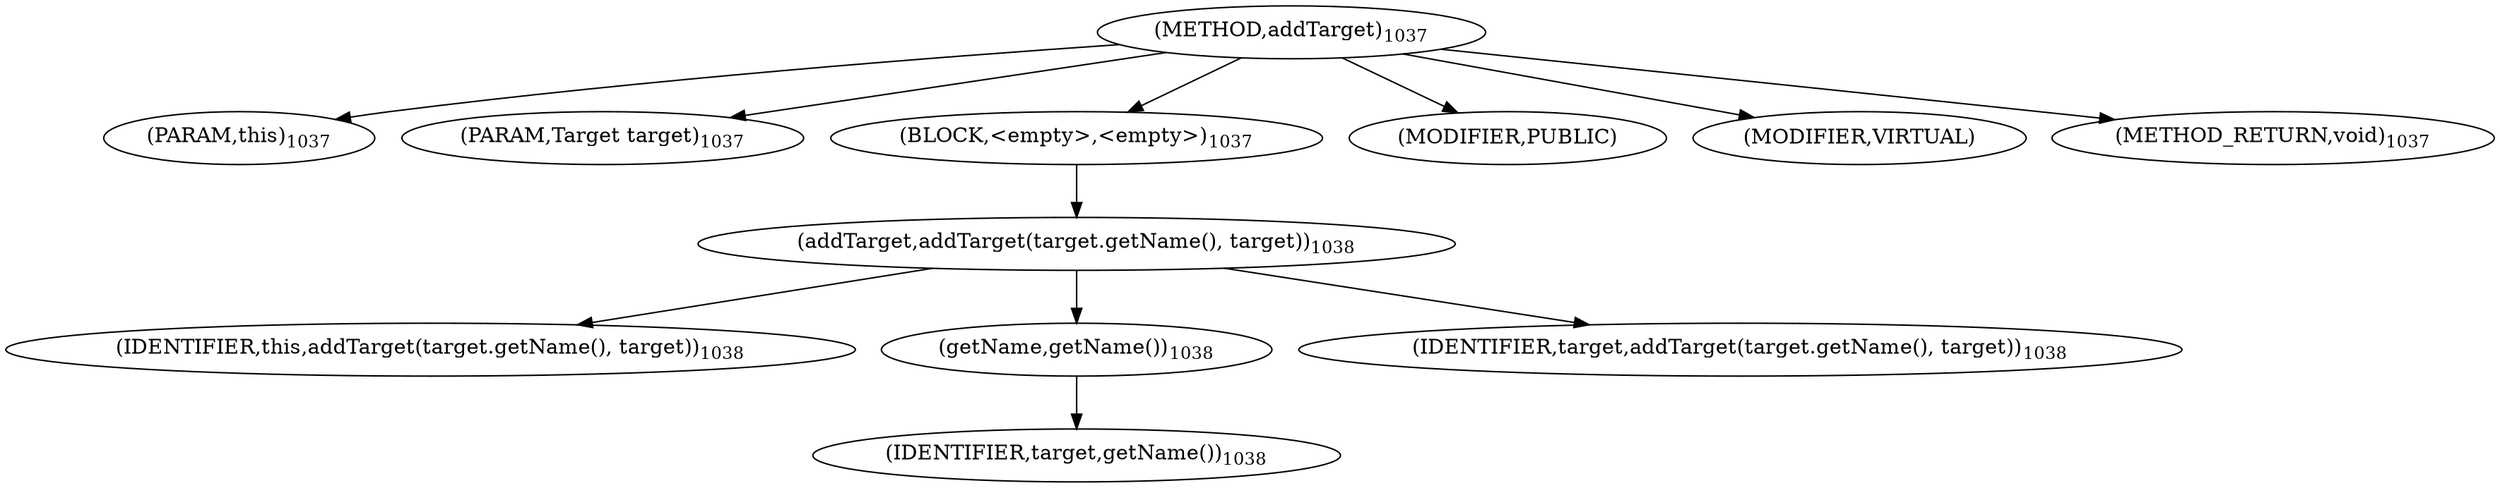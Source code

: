 digraph "addTarget" {  
"1709" [label = <(METHOD,addTarget)<SUB>1037</SUB>> ]
"122" [label = <(PARAM,this)<SUB>1037</SUB>> ]
"1710" [label = <(PARAM,Target target)<SUB>1037</SUB>> ]
"1711" [label = <(BLOCK,&lt;empty&gt;,&lt;empty&gt;)<SUB>1037</SUB>> ]
"1712" [label = <(addTarget,addTarget(target.getName(), target))<SUB>1038</SUB>> ]
"121" [label = <(IDENTIFIER,this,addTarget(target.getName(), target))<SUB>1038</SUB>> ]
"1713" [label = <(getName,getName())<SUB>1038</SUB>> ]
"1714" [label = <(IDENTIFIER,target,getName())<SUB>1038</SUB>> ]
"1715" [label = <(IDENTIFIER,target,addTarget(target.getName(), target))<SUB>1038</SUB>> ]
"1716" [label = <(MODIFIER,PUBLIC)> ]
"1717" [label = <(MODIFIER,VIRTUAL)> ]
"1718" [label = <(METHOD_RETURN,void)<SUB>1037</SUB>> ]
  "1709" -> "122" 
  "1709" -> "1710" 
  "1709" -> "1711" 
  "1709" -> "1716" 
  "1709" -> "1717" 
  "1709" -> "1718" 
  "1711" -> "1712" 
  "1712" -> "121" 
  "1712" -> "1713" 
  "1712" -> "1715" 
  "1713" -> "1714" 
}
